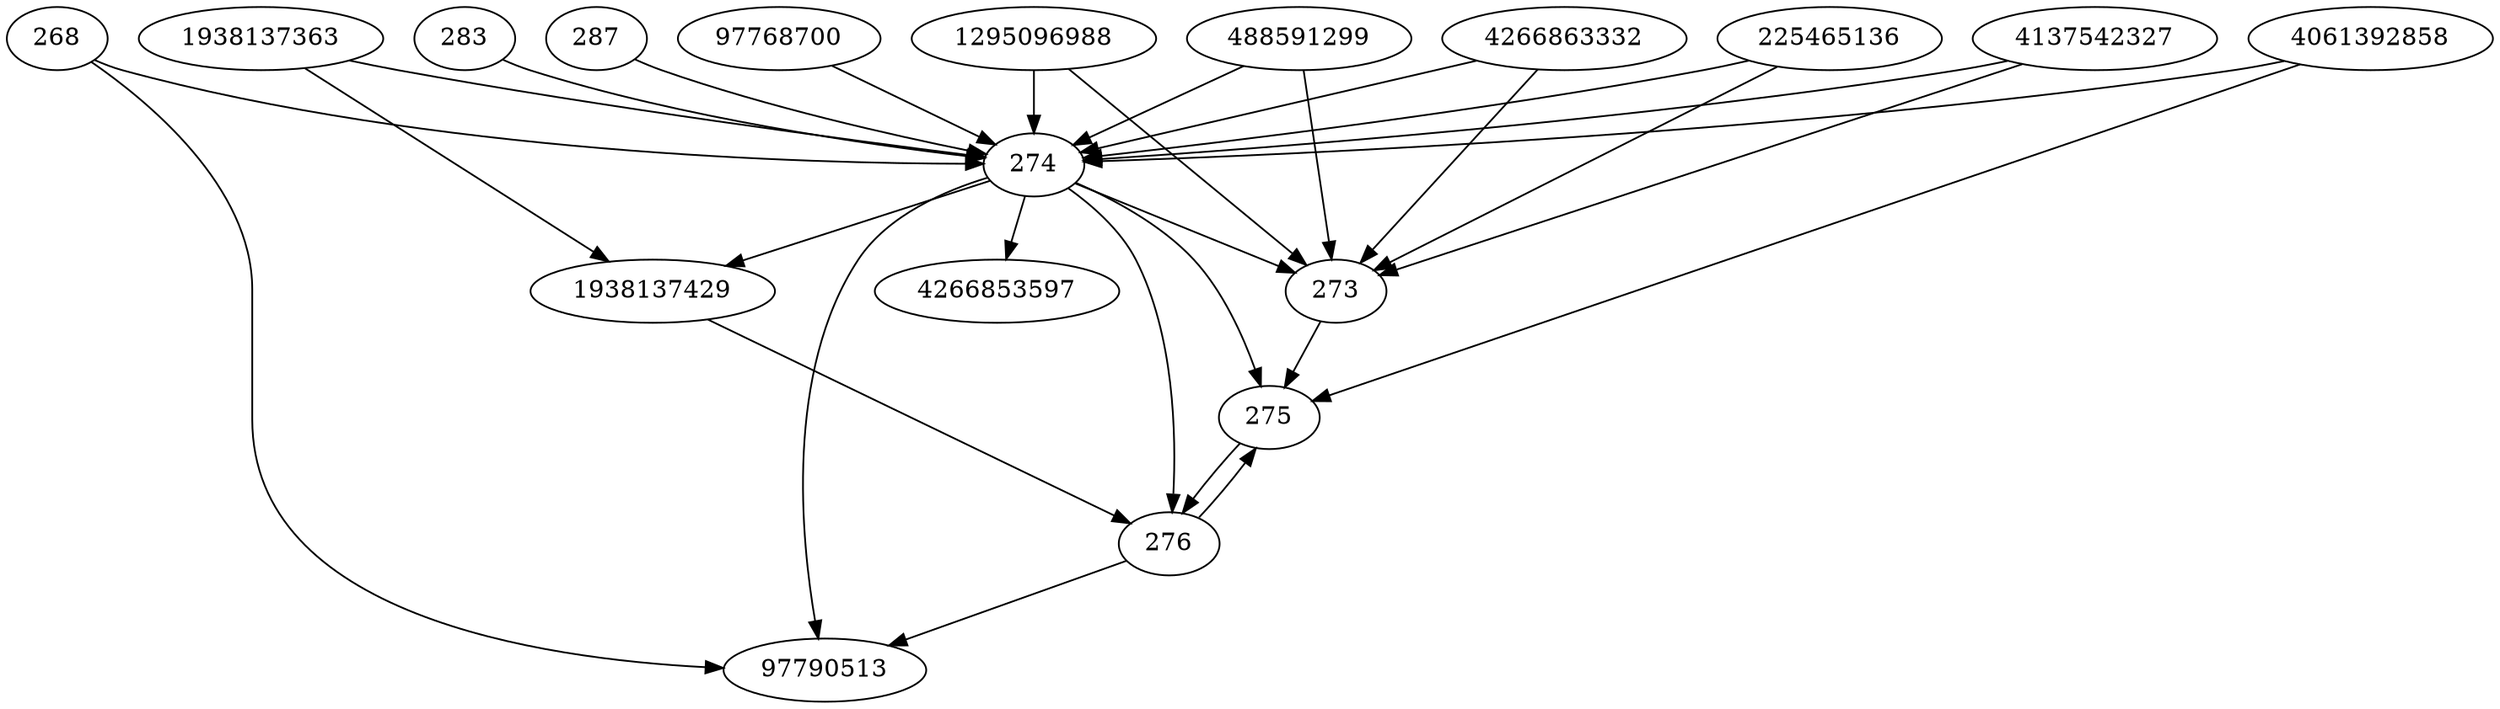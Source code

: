 strict digraph  {
488591299;
4266863332;
268;
225465136;
97790513;
273;
1938137363;
275;
1938137429;
276;
4137542327;
97768700;
274;
4061392858;
283;
1295096988;
4266853597;
287;
488591299 -> 273;
488591299 -> 274;
4266863332 -> 273;
4266863332 -> 274;
268 -> 97790513;
268 -> 274;
225465136 -> 273;
225465136 -> 274;
273 -> 275;
1938137363 -> 1938137429;
1938137363 -> 274;
275 -> 276;
1938137429 -> 276;
276 -> 97790513;
276 -> 275;
4137542327 -> 273;
4137542327 -> 274;
97768700 -> 274;
274 -> 1938137429;
274 -> 97790513;
274 -> 273;
274 -> 275;
274 -> 276;
274 -> 4266853597;
4061392858 -> 274;
4061392858 -> 275;
283 -> 274;
1295096988 -> 273;
1295096988 -> 274;
287 -> 274;
}
